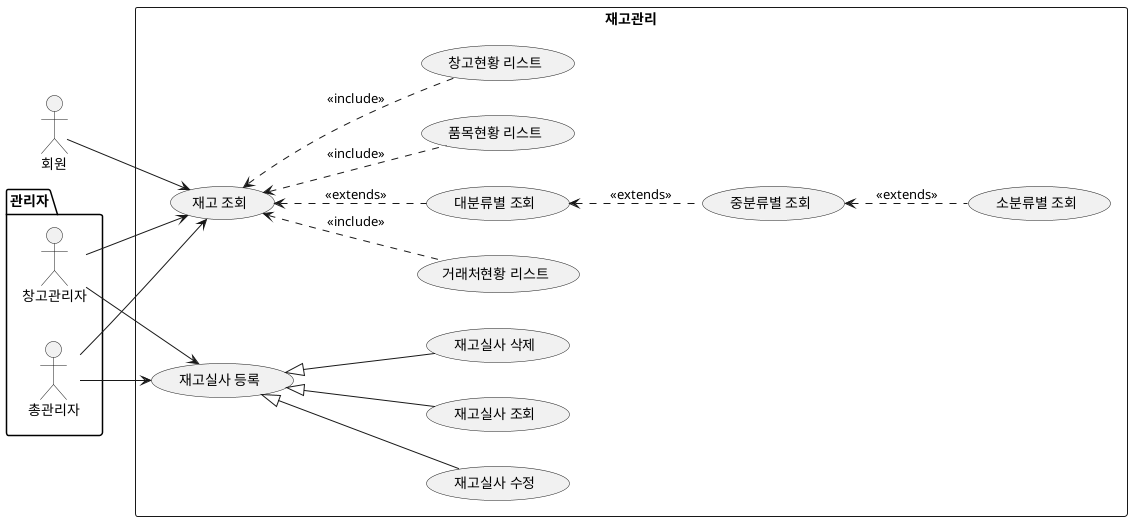 @startuml

left to right direction
package "관리자"{
actor "창고관리자" as wh_manager
actor "총관리자" as admin
}
actor "회원" as user


rectangle "재고관리"{

admin-->(재고실사 등록)
wh_manager-->(재고실사 등록)

'admin-->(재고실사 수정)
'wh_manager-->(재고실사 수정)
'
'admin-->(재고실사 삭제)
'wh_manager-->(재고실사 삭제)
'
'admin-->(재고실사 조회)
'wh_manager-->(재고실사 조회)

(재고실사 등록)<|--(재고실사 삭제)
(재고실사 등록)<|--(재고실사 수정)
(재고실사 등록)<|--(재고실사 조회)

admin-->(재고 조회)
wh_manager-->(재고 조회)
user-->(재고 조회)


(재고 조회)<..(대분류별 조회):<<extends>>
(대분류별 조회)<..(중분류별 조회):<<extends>>
(중분류별 조회)<..(소분류별 조회):<<extends>>

(재고 조회)<..(품목현황 리스트):<<include>>
(재고 조회)<..(창고현황 리스트):<<include>>
(재고 조회)<..(거래처현황 리스트):<<include>>


}
@enduml
